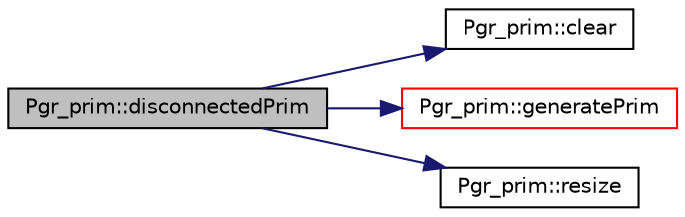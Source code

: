 digraph "Pgr_prim::disconnectedPrim"
{
  edge [fontname="Helvetica",fontsize="10",labelfontname="Helvetica",labelfontsize="10"];
  node [fontname="Helvetica",fontsize="10",shape=record];
  rankdir="LR";
  Node1 [label="Pgr_prim::disconnectedPrim",height=0.2,width=0.4,color="black", fillcolor="grey75", style="filled", fontcolor="black"];
  Node1 -> Node2 [color="midnightblue",fontsize="10",style="solid",fontname="Helvetica"];
  Node2 [label="Pgr_prim::clear",height=0.2,width=0.4,color="black", fillcolor="white", style="filled",URL="$classPgr__prim.html#ad477e406d54d4272ad52cfc4d832886f"];
  Node1 -> Node3 [color="midnightblue",fontsize="10",style="solid",fontname="Helvetica"];
  Node3 [label="Pgr_prim::generatePrim",height=0.2,width=0.4,color="red", fillcolor="white", style="filled",URL="$classPgr__prim.html#a0d920959085308d31c8d815b2961e827"];
  Node1 -> Node4 [color="midnightblue",fontsize="10",style="solid",fontname="Helvetica"];
  Node4 [label="Pgr_prim::resize",height=0.2,width=0.4,color="black", fillcolor="white", style="filled",URL="$classPgr__prim.html#a17f2d9c9ad7476116b6b26f410ba2990"];
}
